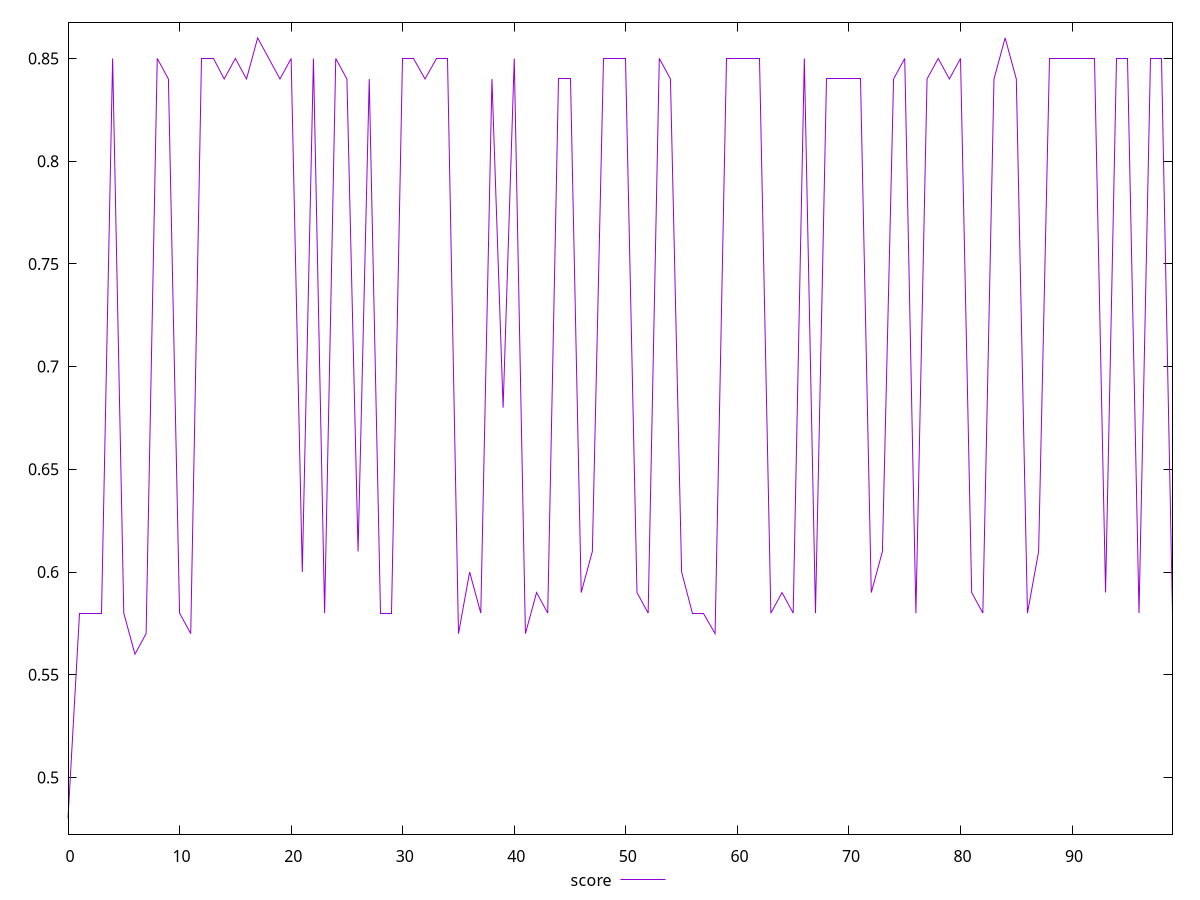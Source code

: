 reset

$score <<EOF
0 0.48
1 0.58
2 0.58
3 0.58
4 0.85
5 0.58
6 0.56
7 0.57
8 0.85
9 0.84
10 0.58
11 0.57
12 0.85
13 0.85
14 0.84
15 0.85
16 0.84
17 0.86
18 0.85
19 0.84
20 0.85
21 0.6
22 0.85
23 0.58
24 0.85
25 0.84
26 0.61
27 0.84
28 0.58
29 0.58
30 0.85
31 0.85
32 0.84
33 0.85
34 0.85
35 0.57
36 0.6
37 0.58
38 0.84
39 0.68
40 0.85
41 0.57
42 0.59
43 0.58
44 0.84
45 0.84
46 0.59
47 0.61
48 0.85
49 0.85
50 0.85
51 0.59
52 0.58
53 0.85
54 0.84
55 0.6
56 0.58
57 0.58
58 0.57
59 0.85
60 0.85
61 0.85
62 0.85
63 0.58
64 0.59
65 0.58
66 0.85
67 0.58
68 0.84
69 0.84
70 0.84
71 0.84
72 0.59
73 0.61
74 0.84
75 0.85
76 0.58
77 0.84
78 0.85
79 0.84
80 0.85
81 0.59
82 0.58
83 0.84
84 0.86
85 0.84
86 0.58
87 0.61
88 0.85
89 0.85
90 0.85
91 0.85
92 0.85
93 0.59
94 0.85
95 0.85
96 0.58
97 0.85
98 0.85
99 0.58
EOF

set key outside below
set xrange [0:99]
set yrange [0.4724:0.8676]
set trange [0.4724:0.8676]
set terminal svg size 640, 500 enhanced background rgb 'white'
set output "report_00019_2021-02-10T18-14-37.922Z//interactive/samples/pages+cached+noadtech/score/values.svg"

plot $score title "score" with line

reset
